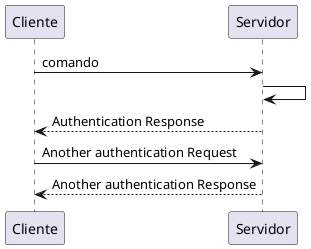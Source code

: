 @startuml sequencia
Cliente -> Servidor: comando
Servidor -> Servidor: 
Servidor --> Cliente: Authentication Response

Cliente -> Servidor: Another authentication Request
Cliente <-- Servidor: Another authentication Response
@enduml
